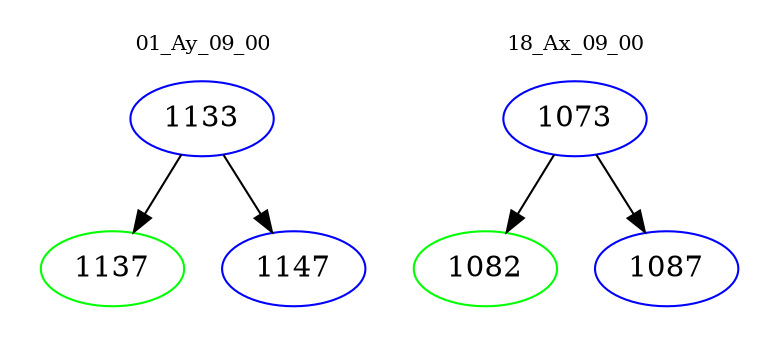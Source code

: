 digraph{
subgraph cluster_0 {
color = white
label = "01_Ay_09_00";
fontsize=10;
T0_1133 [label="1133", color="blue"]
T0_1133 -> T0_1137 [color="black"]
T0_1137 [label="1137", color="green"]
T0_1133 -> T0_1147 [color="black"]
T0_1147 [label="1147", color="blue"]
}
subgraph cluster_1 {
color = white
label = "18_Ax_09_00";
fontsize=10;
T1_1073 [label="1073", color="blue"]
T1_1073 -> T1_1082 [color="black"]
T1_1082 [label="1082", color="green"]
T1_1073 -> T1_1087 [color="black"]
T1_1087 [label="1087", color="blue"]
}
}
